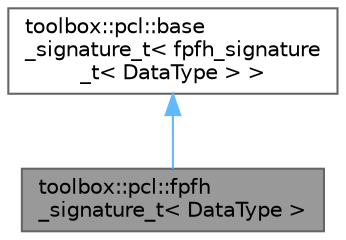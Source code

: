 digraph "toolbox::pcl::fpfh_signature_t&lt; DataType &gt;"
{
 // LATEX_PDF_SIZE
  bgcolor="transparent";
  edge [fontname=Helvetica,fontsize=10,labelfontname=Helvetica,labelfontsize=10];
  node [fontname=Helvetica,fontsize=10,shape=box,height=0.2,width=0.4];
  Node1 [id="Node000001",label="toolbox::pcl::fpfh\l_signature_t\< DataType \>",height=0.2,width=0.4,color="gray40", fillcolor="grey60", style="filled", fontcolor="black",tooltip="FPFH (Fast Point Feature Histogram) signature."];
  Node2 -> Node1 [id="edge1_Node000001_Node000002",dir="back",color="steelblue1",style="solid",tooltip=" "];
  Node2 [id="Node000002",label="toolbox::pcl::base\l_signature_t\< fpfh_signature\l_t\< DataType \> \>",height=0.2,width=0.4,color="gray40", fillcolor="white", style="filled",URL="$structtoolbox_1_1pcl_1_1base__signature__t.html",tooltip=" "];
}
